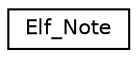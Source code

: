 digraph "Graphical Class Hierarchy"
{
 // LATEX_PDF_SIZE
  edge [fontname="Helvetica",fontsize="10",labelfontname="Helvetica",labelfontsize="10"];
  node [fontname="Helvetica",fontsize="10",shape=record];
  rankdir="LR";
  Node0 [label="Elf_Note",height=0.2,width=0.4,color="black", fillcolor="white", style="filled",URL="$structElf__Note.html",tooltip=" "];
}
